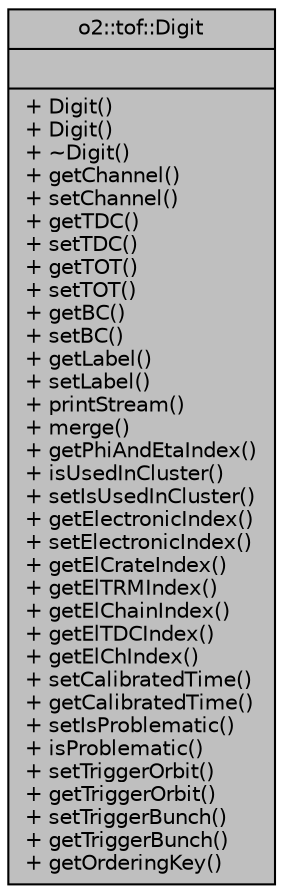 digraph "o2::tof::Digit"
{
 // INTERACTIVE_SVG=YES
  bgcolor="transparent";
  edge [fontname="Helvetica",fontsize="10",labelfontname="Helvetica",labelfontsize="10"];
  node [fontname="Helvetica",fontsize="10",shape=record];
  Node1 [label="{o2::tof::Digit\n||+ Digit()\l+ Digit()\l+ ~Digit()\l+ getChannel()\l+ setChannel()\l+ getTDC()\l+ setTDC()\l+ getTOT()\l+ setTOT()\l+ getBC()\l+ setBC()\l+ getLabel()\l+ setLabel()\l+ printStream()\l+ merge()\l+ getPhiAndEtaIndex()\l+ isUsedInCluster()\l+ setIsUsedInCluster()\l+ getElectronicIndex()\l+ setElectronicIndex()\l+ getElCrateIndex()\l+ getElTRMIndex()\l+ getElChainIndex()\l+ getElTDCIndex()\l+ getElChIndex()\l+ setCalibratedTime()\l+ getCalibratedTime()\l+ setIsProblematic()\l+ isProblematic()\l+ setTriggerOrbit()\l+ getTriggerOrbit()\l+ setTriggerBunch()\l+ getTriggerBunch()\l+ getOrderingKey()\l}",height=0.2,width=0.4,color="black", fillcolor="grey75", style="filled", fontcolor="black"];
}

